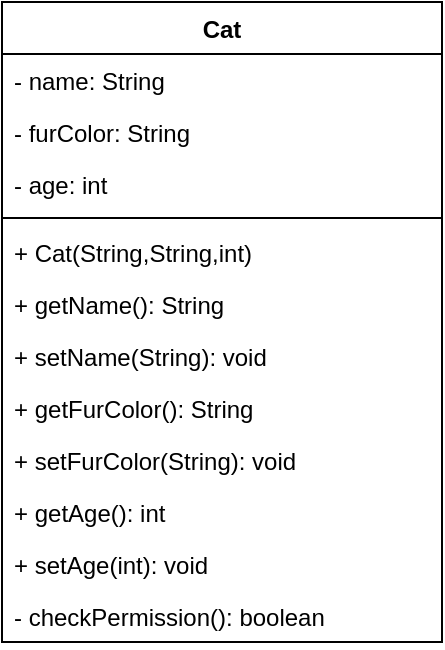 <mxfile>
    <diagram id="idHF5OLcslj9ilu_MSlM" name="Cat">
        <mxGraphModel dx="789" dy="344" grid="1" gridSize="10" guides="1" tooltips="1" connect="1" arrows="1" fold="1" page="1" pageScale="1" pageWidth="827" pageHeight="1169" math="0" shadow="0">
            <root>
                <mxCell id="0"/>
                <mxCell id="1" parent="0"/>
                <mxCell id="2" value="Cat" style="swimlane;fontStyle=1;align=center;verticalAlign=top;childLayout=stackLayout;horizontal=1;startSize=26;horizontalStack=0;resizeParent=1;resizeParentMax=0;resizeLast=0;collapsible=1;marginBottom=0;" parent="1" vertex="1">
                    <mxGeometry x="120" y="80" width="220" height="320" as="geometry"/>
                </mxCell>
                <mxCell id="3" value="- name: String" style="text;strokeColor=none;fillColor=none;align=left;verticalAlign=top;spacingLeft=4;spacingRight=4;overflow=hidden;rotatable=0;points=[[0,0.5],[1,0.5]];portConstraint=eastwest;" parent="2" vertex="1">
                    <mxGeometry y="26" width="220" height="26" as="geometry"/>
                </mxCell>
                <mxCell id="7" value="- furColor: String" style="text;strokeColor=none;fillColor=none;align=left;verticalAlign=top;spacingLeft=4;spacingRight=4;overflow=hidden;rotatable=0;points=[[0,0.5],[1,0.5]];portConstraint=eastwest;" vertex="1" parent="2">
                    <mxGeometry y="52" width="220" height="26" as="geometry"/>
                </mxCell>
                <mxCell id="6" value="- age: int" style="text;strokeColor=none;fillColor=none;align=left;verticalAlign=top;spacingLeft=4;spacingRight=4;overflow=hidden;rotatable=0;points=[[0,0.5],[1,0.5]];portConstraint=eastwest;" vertex="1" parent="2">
                    <mxGeometry y="78" width="220" height="26" as="geometry"/>
                </mxCell>
                <mxCell id="4" value="" style="line;strokeWidth=1;fillColor=none;align=left;verticalAlign=middle;spacingTop=-1;spacingLeft=3;spacingRight=3;rotatable=0;labelPosition=right;points=[];portConstraint=eastwest;strokeColor=inherit;" parent="2" vertex="1">
                    <mxGeometry y="104" width="220" height="8" as="geometry"/>
                </mxCell>
                <mxCell id="5" value="+ Cat(String,String,int)" style="text;strokeColor=none;fillColor=none;align=left;verticalAlign=top;spacingLeft=4;spacingRight=4;overflow=hidden;rotatable=0;points=[[0,0.5],[1,0.5]];portConstraint=eastwest;" parent="2" vertex="1">
                    <mxGeometry y="112" width="220" height="26" as="geometry"/>
                </mxCell>
                <mxCell id="8" value="+ getName(): String" style="text;strokeColor=none;fillColor=none;align=left;verticalAlign=top;spacingLeft=4;spacingRight=4;overflow=hidden;rotatable=0;points=[[0,0.5],[1,0.5]];portConstraint=eastwest;" vertex="1" parent="2">
                    <mxGeometry y="138" width="220" height="26" as="geometry"/>
                </mxCell>
                <mxCell id="9" value="+ setName(String): void" style="text;strokeColor=none;fillColor=none;align=left;verticalAlign=top;spacingLeft=4;spacingRight=4;overflow=hidden;rotatable=0;points=[[0,0.5],[1,0.5]];portConstraint=eastwest;" vertex="1" parent="2">
                    <mxGeometry y="164" width="220" height="26" as="geometry"/>
                </mxCell>
                <mxCell id="10" value="+ getFurColor(): String" style="text;strokeColor=none;fillColor=none;align=left;verticalAlign=top;spacingLeft=4;spacingRight=4;overflow=hidden;rotatable=0;points=[[0,0.5],[1,0.5]];portConstraint=eastwest;" vertex="1" parent="2">
                    <mxGeometry y="190" width="220" height="26" as="geometry"/>
                </mxCell>
                <mxCell id="11" value="+ setFurColor(String): void" style="text;strokeColor=none;fillColor=none;align=left;verticalAlign=top;spacingLeft=4;spacingRight=4;overflow=hidden;rotatable=0;points=[[0,0.5],[1,0.5]];portConstraint=eastwest;" vertex="1" parent="2">
                    <mxGeometry y="216" width="220" height="26" as="geometry"/>
                </mxCell>
                <mxCell id="12" value="+ getAge(): int" style="text;strokeColor=none;fillColor=none;align=left;verticalAlign=top;spacingLeft=4;spacingRight=4;overflow=hidden;rotatable=0;points=[[0,0.5],[1,0.5]];portConstraint=eastwest;" vertex="1" parent="2">
                    <mxGeometry y="242" width="220" height="26" as="geometry"/>
                </mxCell>
                <mxCell id="13" value="+ setAge(int): void" style="text;strokeColor=none;fillColor=none;align=left;verticalAlign=top;spacingLeft=4;spacingRight=4;overflow=hidden;rotatable=0;points=[[0,0.5],[1,0.5]];portConstraint=eastwest;" vertex="1" parent="2">
                    <mxGeometry y="268" width="220" height="26" as="geometry"/>
                </mxCell>
                <mxCell id="14" value="- checkPermission(): boolean" style="text;strokeColor=none;fillColor=none;align=left;verticalAlign=top;spacingLeft=4;spacingRight=4;overflow=hidden;rotatable=0;points=[[0,0.5],[1,0.5]];portConstraint=eastwest;" vertex="1" parent="2">
                    <mxGeometry y="294" width="220" height="26" as="geometry"/>
                </mxCell>
            </root>
        </mxGraphModel>
    </diagram>
    <diagram name="App + Cat" id="jacdpaJFzTUrXVbb8AkV">
        <mxGraphModel dx="789" dy="344" grid="1" gridSize="10" guides="1" tooltips="1" connect="1" arrows="1" fold="1" page="1" pageScale="1" pageWidth="827" pageHeight="1169" math="0" shadow="0">
            <root>
                <mxCell id="_QTYBvdY4uTCaDb_-HBF-0"/>
                <mxCell id="_QTYBvdY4uTCaDb_-HBF-1" parent="_QTYBvdY4uTCaDb_-HBF-0"/>
                <mxCell id="_QTYBvdY4uTCaDb_-HBF-2" value="Cat" style="swimlane;fontStyle=1;align=center;verticalAlign=top;childLayout=stackLayout;horizontal=1;startSize=26;horizontalStack=0;resizeParent=1;resizeParentMax=0;resizeLast=0;collapsible=1;marginBottom=0;" vertex="1" parent="_QTYBvdY4uTCaDb_-HBF-1">
                    <mxGeometry x="520" y="40" width="220" height="320" as="geometry"/>
                </mxCell>
                <mxCell id="_QTYBvdY4uTCaDb_-HBF-3" value="- name: String" style="text;strokeColor=none;fillColor=none;align=left;verticalAlign=top;spacingLeft=4;spacingRight=4;overflow=hidden;rotatable=0;points=[[0,0.5],[1,0.5]];portConstraint=eastwest;" vertex="1" parent="_QTYBvdY4uTCaDb_-HBF-2">
                    <mxGeometry y="26" width="220" height="26" as="geometry"/>
                </mxCell>
                <mxCell id="_QTYBvdY4uTCaDb_-HBF-4" value="- furColor: String" style="text;strokeColor=none;fillColor=none;align=left;verticalAlign=top;spacingLeft=4;spacingRight=4;overflow=hidden;rotatable=0;points=[[0,0.5],[1,0.5]];portConstraint=eastwest;" vertex="1" parent="_QTYBvdY4uTCaDb_-HBF-2">
                    <mxGeometry y="52" width="220" height="26" as="geometry"/>
                </mxCell>
                <mxCell id="_QTYBvdY4uTCaDb_-HBF-5" value="- age: int" style="text;strokeColor=none;fillColor=none;align=left;verticalAlign=top;spacingLeft=4;spacingRight=4;overflow=hidden;rotatable=0;points=[[0,0.5],[1,0.5]];portConstraint=eastwest;" vertex="1" parent="_QTYBvdY4uTCaDb_-HBF-2">
                    <mxGeometry y="78" width="220" height="26" as="geometry"/>
                </mxCell>
                <mxCell id="_QTYBvdY4uTCaDb_-HBF-6" value="" style="line;strokeWidth=1;fillColor=none;align=left;verticalAlign=middle;spacingTop=-1;spacingLeft=3;spacingRight=3;rotatable=0;labelPosition=right;points=[];portConstraint=eastwest;strokeColor=inherit;" vertex="1" parent="_QTYBvdY4uTCaDb_-HBF-2">
                    <mxGeometry y="104" width="220" height="8" as="geometry"/>
                </mxCell>
                <mxCell id="_QTYBvdY4uTCaDb_-HBF-7" value="+ Cat(String,String,int)" style="text;strokeColor=none;fillColor=none;align=left;verticalAlign=top;spacingLeft=4;spacingRight=4;overflow=hidden;rotatable=0;points=[[0,0.5],[1,0.5]];portConstraint=eastwest;" vertex="1" parent="_QTYBvdY4uTCaDb_-HBF-2">
                    <mxGeometry y="112" width="220" height="26" as="geometry"/>
                </mxCell>
                <mxCell id="_QTYBvdY4uTCaDb_-HBF-8" value="+ getName(): String" style="text;strokeColor=none;fillColor=none;align=left;verticalAlign=top;spacingLeft=4;spacingRight=4;overflow=hidden;rotatable=0;points=[[0,0.5],[1,0.5]];portConstraint=eastwest;" vertex="1" parent="_QTYBvdY4uTCaDb_-HBF-2">
                    <mxGeometry y="138" width="220" height="26" as="geometry"/>
                </mxCell>
                <mxCell id="_QTYBvdY4uTCaDb_-HBF-9" value="+ setName(String): void" style="text;strokeColor=none;fillColor=none;align=left;verticalAlign=top;spacingLeft=4;spacingRight=4;overflow=hidden;rotatable=0;points=[[0,0.5],[1,0.5]];portConstraint=eastwest;" vertex="1" parent="_QTYBvdY4uTCaDb_-HBF-2">
                    <mxGeometry y="164" width="220" height="26" as="geometry"/>
                </mxCell>
                <mxCell id="_QTYBvdY4uTCaDb_-HBF-10" value="+ getFurColor(): String" style="text;strokeColor=none;fillColor=none;align=left;verticalAlign=top;spacingLeft=4;spacingRight=4;overflow=hidden;rotatable=0;points=[[0,0.5],[1,0.5]];portConstraint=eastwest;" vertex="1" parent="_QTYBvdY4uTCaDb_-HBF-2">
                    <mxGeometry y="190" width="220" height="26" as="geometry"/>
                </mxCell>
                <mxCell id="_QTYBvdY4uTCaDb_-HBF-11" value="+ setFurColor(String): void" style="text;strokeColor=none;fillColor=none;align=left;verticalAlign=top;spacingLeft=4;spacingRight=4;overflow=hidden;rotatable=0;points=[[0,0.5],[1,0.5]];portConstraint=eastwest;" vertex="1" parent="_QTYBvdY4uTCaDb_-HBF-2">
                    <mxGeometry y="216" width="220" height="26" as="geometry"/>
                </mxCell>
                <mxCell id="_QTYBvdY4uTCaDb_-HBF-12" value="+ getAge(): int" style="text;strokeColor=none;fillColor=none;align=left;verticalAlign=top;spacingLeft=4;spacingRight=4;overflow=hidden;rotatable=0;points=[[0,0.5],[1,0.5]];portConstraint=eastwest;" vertex="1" parent="_QTYBvdY4uTCaDb_-HBF-2">
                    <mxGeometry y="242" width="220" height="26" as="geometry"/>
                </mxCell>
                <mxCell id="_QTYBvdY4uTCaDb_-HBF-13" value="+ setAge(int): void" style="text;strokeColor=none;fillColor=none;align=left;verticalAlign=top;spacingLeft=4;spacingRight=4;overflow=hidden;rotatable=0;points=[[0,0.5],[1,0.5]];portConstraint=eastwest;" vertex="1" parent="_QTYBvdY4uTCaDb_-HBF-2">
                    <mxGeometry y="268" width="220" height="26" as="geometry"/>
                </mxCell>
                <mxCell id="_QTYBvdY4uTCaDb_-HBF-14" value="- checkPermission(): boolean" style="text;strokeColor=none;fillColor=none;align=left;verticalAlign=top;spacingLeft=4;spacingRight=4;overflow=hidden;rotatable=0;points=[[0,0.5],[1,0.5]];portConstraint=eastwest;" vertex="1" parent="_QTYBvdY4uTCaDb_-HBF-2">
                    <mxGeometry y="294" width="220" height="26" as="geometry"/>
                </mxCell>
                <mxCell id="vz2iSIorWtkGjoBqis2S-0" value="App" style="swimlane;fontStyle=1;align=center;verticalAlign=top;childLayout=stackLayout;horizontal=1;startSize=26;horizontalStack=0;resizeParent=1;resizeParentMax=0;resizeLast=0;collapsible=1;marginBottom=0;" vertex="1" parent="_QTYBvdY4uTCaDb_-HBF-1">
                    <mxGeometry x="240" y="40" width="160" height="86" as="geometry"/>
                </mxCell>
                <mxCell id="vz2iSIorWtkGjoBqis2S-2" value="" style="line;strokeWidth=1;fillColor=none;align=left;verticalAlign=middle;spacingTop=-1;spacingLeft=3;spacingRight=3;rotatable=0;labelPosition=right;points=[];portConstraint=eastwest;strokeColor=inherit;" vertex="1" parent="vz2iSIorWtkGjoBqis2S-0">
                    <mxGeometry y="26" width="160" height="8" as="geometry"/>
                </mxCell>
                <mxCell id="vz2iSIorWtkGjoBqis2S-3" value="+ main(String[]): void" style="text;strokeColor=none;fillColor=none;align=left;verticalAlign=top;spacingLeft=4;spacingRight=4;overflow=hidden;rotatable=0;points=[[0,0.5],[1,0.5]];portConstraint=eastwest;fontStyle=4" vertex="1" parent="vz2iSIorWtkGjoBqis2S-0">
                    <mxGeometry y="34" width="160" height="26" as="geometry"/>
                </mxCell>
                <mxCell id="K6JM_Grqvzh0Krh2r47e-0" value="- output(String): void" style="text;strokeColor=none;fillColor=none;align=left;verticalAlign=top;spacingLeft=4;spacingRight=4;overflow=hidden;rotatable=0;points=[[0,0.5],[1,0.5]];portConstraint=eastwest;fontStyle=4" vertex="1" parent="vz2iSIorWtkGjoBqis2S-0">
                    <mxGeometry y="60" width="160" height="26" as="geometry"/>
                </mxCell>
                <mxCell id="nORIwEibmUh_Fa55vzPp-0" value="" style="line;strokeWidth=1;fillColor=none;align=left;verticalAlign=middle;spacingTop=-1;spacingLeft=3;spacingRight=3;rotatable=0;labelPosition=right;points=[];portConstraint=eastwest;strokeColor=inherit;" vertex="1" parent="_QTYBvdY4uTCaDb_-HBF-1">
                    <mxGeometry x="400" y="90" width="120" height="8" as="geometry"/>
                </mxCell>
            </root>
        </mxGraphModel>
    </diagram>
</mxfile>